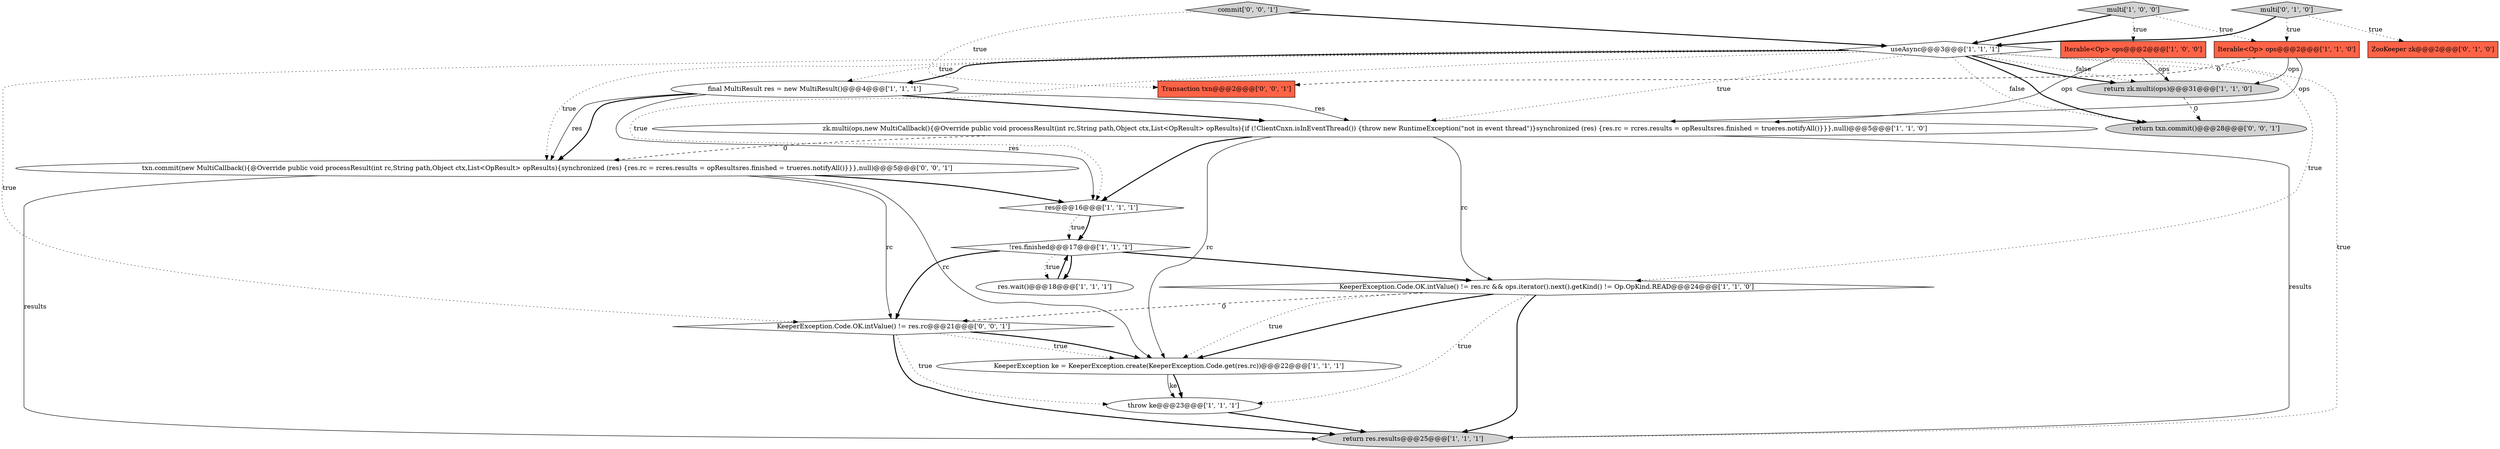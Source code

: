 digraph {
17 [style = filled, label = "commit['0', '0', '1']", fillcolor = lightgray, shape = diamond image = "AAA0AAABBB3BBB"];
2 [style = filled, label = "KeeperException ke = KeeperException.create(KeeperException.Code.get(res.rc))@@@22@@@['1', '1', '1']", fillcolor = white, shape = ellipse image = "AAA0AAABBB1BBB"];
8 [style = filled, label = "final MultiResult res = new MultiResult()@@@4@@@['1', '1', '1']", fillcolor = white, shape = ellipse image = "AAA0AAABBB1BBB"];
6 [style = filled, label = "!res.finished@@@17@@@['1', '1', '1']", fillcolor = white, shape = diamond image = "AAA0AAABBB1BBB"];
12 [style = filled, label = "res@@@16@@@['1', '1', '1']", fillcolor = white, shape = diamond image = "AAA0AAABBB1BBB"];
0 [style = filled, label = "res.wait()@@@18@@@['1', '1', '1']", fillcolor = white, shape = ellipse image = "AAA0AAABBB1BBB"];
1 [style = filled, label = "Iterable<Op> ops@@@2@@@['1', '0', '0']", fillcolor = tomato, shape = box image = "AAA0AAABBB1BBB"];
13 [style = filled, label = "return zk.multi(ops)@@@31@@@['1', '1', '0']", fillcolor = lightgray, shape = ellipse image = "AAA0AAABBB1BBB"];
9 [style = filled, label = "return res.results@@@25@@@['1', '1', '1']", fillcolor = lightgray, shape = ellipse image = "AAA0AAABBB1BBB"];
4 [style = filled, label = "multi['1', '0', '0']", fillcolor = lightgray, shape = diamond image = "AAA0AAABBB1BBB"];
16 [style = filled, label = "KeeperException.Code.OK.intValue() != res.rc@@@21@@@['0', '0', '1']", fillcolor = white, shape = diamond image = "AAA0AAABBB3BBB"];
7 [style = filled, label = "Iterable<Op> ops@@@2@@@['1', '1', '0']", fillcolor = tomato, shape = box image = "AAA0AAABBB1BBB"];
15 [style = filled, label = "ZooKeeper zk@@@2@@@['0', '1', '0']", fillcolor = tomato, shape = box image = "AAA0AAABBB2BBB"];
20 [style = filled, label = "return txn.commit()@@@28@@@['0', '0', '1']", fillcolor = lightgray, shape = ellipse image = "AAA0AAABBB3BBB"];
3 [style = filled, label = "zk.multi(ops,new MultiCallback(){@Override public void processResult(int rc,String path,Object ctx,List<OpResult> opResults){if (!ClientCnxn.isInEventThread()) {throw new RuntimeException(\"not in event thread\")}synchronized (res) {res.rc = rcres.results = opResultsres.finished = trueres.notifyAll()}}},null)@@@5@@@['1', '1', '0']", fillcolor = white, shape = ellipse image = "AAA0AAABBB1BBB"];
10 [style = filled, label = "KeeperException.Code.OK.intValue() != res.rc && ops.iterator().next().getKind() != Op.OpKind.READ@@@24@@@['1', '1', '0']", fillcolor = white, shape = diamond image = "AAA0AAABBB1BBB"];
18 [style = filled, label = "Transaction txn@@@2@@@['0', '0', '1']", fillcolor = tomato, shape = box image = "AAA0AAABBB3BBB"];
5 [style = filled, label = "useAsync@@@3@@@['1', '1', '1']", fillcolor = white, shape = diamond image = "AAA0AAABBB1BBB"];
11 [style = filled, label = "throw ke@@@23@@@['1', '1', '1']", fillcolor = white, shape = ellipse image = "AAA0AAABBB1BBB"];
14 [style = filled, label = "multi['0', '1', '0']", fillcolor = lightgray, shape = diamond image = "AAA0AAABBB2BBB"];
19 [style = filled, label = "txn.commit(new MultiCallback(){@Override public void processResult(int rc,String path,Object ctx,List<OpResult> opResults){synchronized (res) {res.rc = rcres.results = opResultsres.finished = trueres.notifyAll()}}},null)@@@5@@@['0', '0', '1']", fillcolor = white, shape = ellipse image = "AAA0AAABBB3BBB"];
0->6 [style = bold, label=""];
5->8 [style = dotted, label="true"];
17->18 [style = dotted, label="true"];
10->2 [style = dotted, label="true"];
14->5 [style = bold, label=""];
3->19 [style = dashed, label="0"];
7->13 [style = solid, label="ops"];
5->19 [style = dotted, label="true"];
5->10 [style = dotted, label="true"];
5->16 [style = dotted, label="true"];
5->8 [style = bold, label=""];
10->2 [style = bold, label=""];
3->9 [style = solid, label="results"];
5->20 [style = dotted, label="false"];
16->2 [style = dotted, label="true"];
2->11 [style = solid, label="ke"];
5->9 [style = dotted, label="true"];
10->9 [style = bold, label=""];
5->3 [style = dotted, label="true"];
4->7 [style = dotted, label="true"];
2->11 [style = bold, label=""];
6->0 [style = bold, label=""];
4->5 [style = bold, label=""];
3->10 [style = solid, label="rc"];
1->3 [style = solid, label="ops"];
3->2 [style = solid, label="rc"];
11->9 [style = bold, label=""];
5->13 [style = dotted, label="false"];
8->3 [style = solid, label="res"];
5->12 [style = dotted, label="true"];
4->1 [style = dotted, label="true"];
14->7 [style = dotted, label="true"];
8->12 [style = solid, label="res"];
5->13 [style = bold, label=""];
8->3 [style = bold, label=""];
6->0 [style = dotted, label="true"];
6->10 [style = bold, label=""];
6->16 [style = bold, label=""];
19->16 [style = solid, label="rc"];
16->2 [style = bold, label=""];
7->3 [style = solid, label="ops"];
10->16 [style = dashed, label="0"];
14->15 [style = dotted, label="true"];
19->9 [style = solid, label="results"];
3->12 [style = bold, label=""];
5->20 [style = bold, label=""];
1->13 [style = solid, label="ops"];
16->11 [style = dotted, label="true"];
13->20 [style = dashed, label="0"];
8->19 [style = solid, label="res"];
12->6 [style = dotted, label="true"];
19->2 [style = solid, label="rc"];
10->11 [style = dotted, label="true"];
19->12 [style = bold, label=""];
17->5 [style = bold, label=""];
12->6 [style = bold, label=""];
8->19 [style = bold, label=""];
7->18 [style = dashed, label="0"];
16->9 [style = bold, label=""];
}
